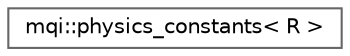 digraph "Graphical Class Hierarchy"
{
 // LATEX_PDF_SIZE
  bgcolor="transparent";
  edge [fontname=Helvetica,fontsize=10,labelfontname=Helvetica,labelfontsize=10];
  node [fontname=Helvetica,fontsize=10,shape=box,height=0.2,width=0.4];
  rankdir="LR";
  Node0 [id="Node000000",label="mqi::physics_constants\< R \>",height=0.2,width=0.4,color="grey40", fillcolor="white", style="filled",URL="$structmqi_1_1physics__constants.html",tooltip="A collection of fundamental physical constants and unit conversions."];
}
